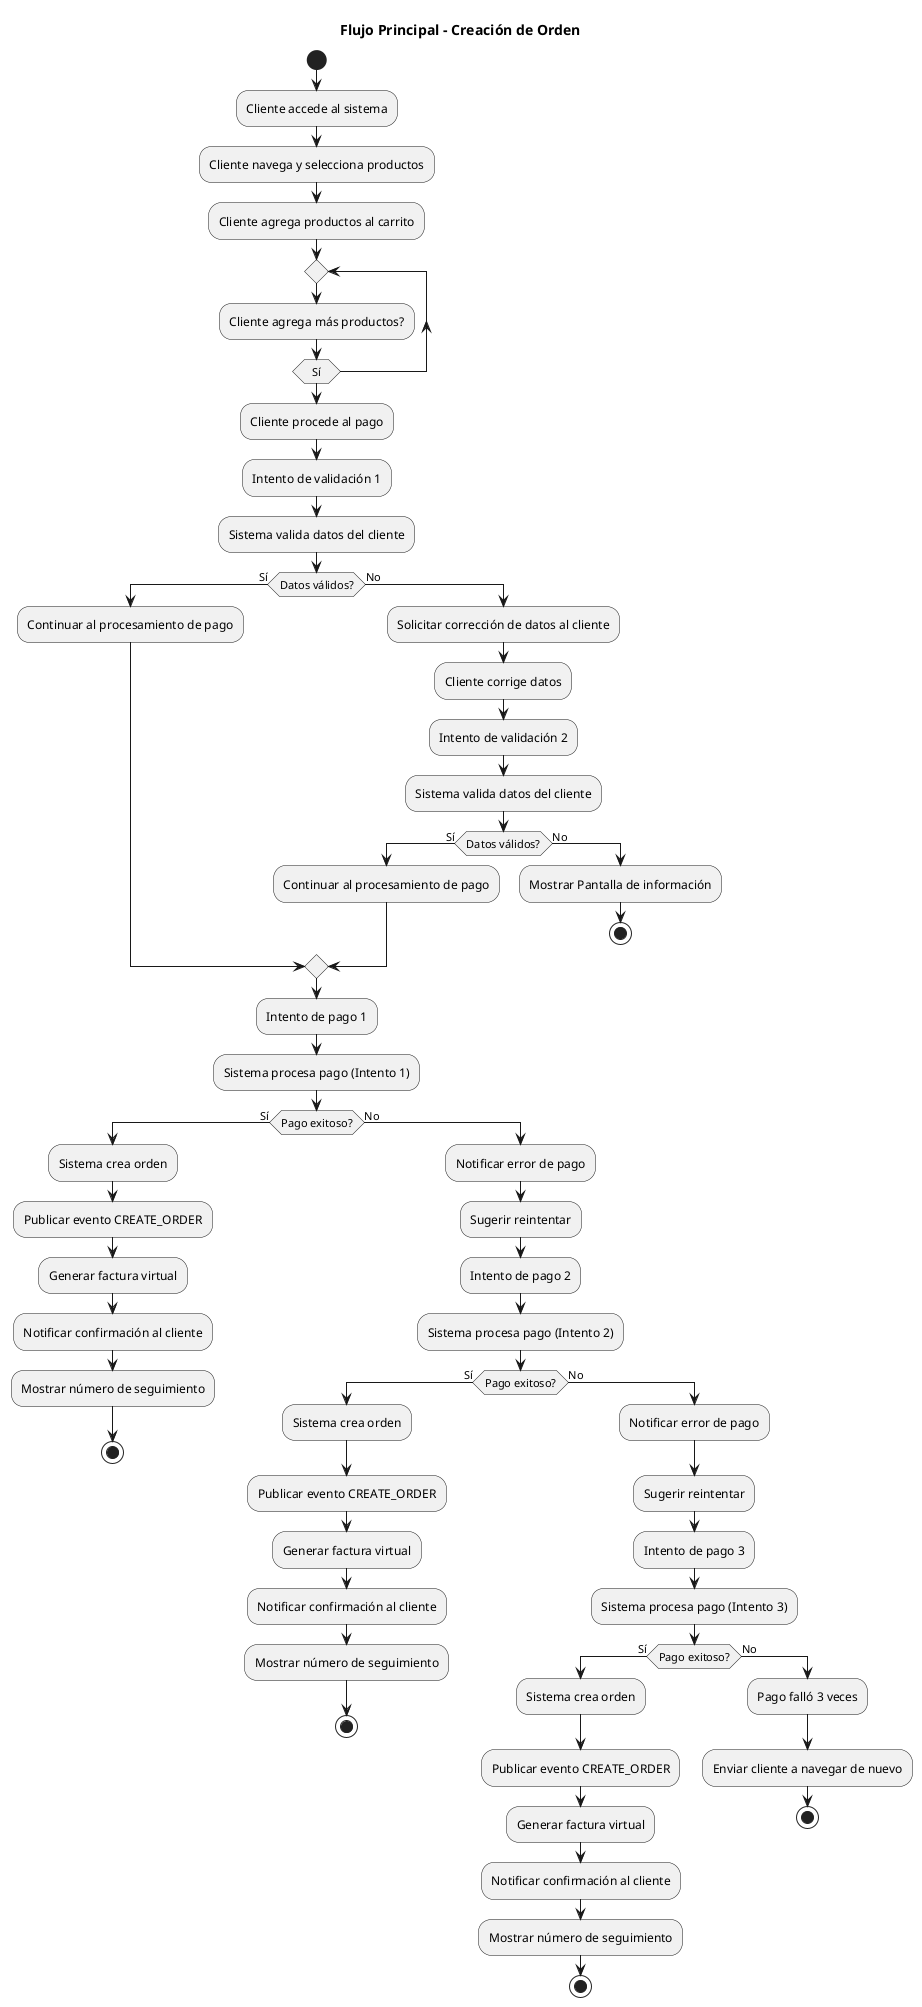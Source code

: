 @startuml FlujoCreacionOrden
title Flujo Principal - Creación de Orden
start

:Cliente accede al sistema;
:Cliente navega y selecciona productos;
:Cliente agrega productos al carrito;

repeat
    :Cliente agrega más productos?;
repeat while (Sí)

:Cliente procede al pago;

:Intento de validación 1;
:Sistema valida datos del cliente;
if (Datos válidos?) then (Sí)
    :Continuar al procesamiento de pago;
else (No)
    :Solicitar corrección de datos al cliente;
    :Cliente corrige datos;
    :Intento de validación 2;
    :Sistema valida datos del cliente;
    if (Datos válidos?) then (Sí)
        :Continuar al procesamiento de pago;
    else (No)
        :Mostrar Pantalla de información;
        stop
    endif
endif

:Intento de pago 1;
:Sistema procesa pago (Intento 1);
if (Pago exitoso?) then (Sí)
    :Sistema crea orden;
    :Publicar evento CREATE_ORDER;
    :Generar factura virtual;
    :Notificar confirmación al cliente;
    :Mostrar número de seguimiento;
    stop
else (No)
    :Notificar error de pago;
    :Sugerir reintentar;
    :Intento de pago 2;
    :Sistema procesa pago (Intento 2);
    if (Pago exitoso?) then (Sí)
        :Sistema crea orden;
        :Publicar evento CREATE_ORDER;
        :Generar factura virtual;
        :Notificar confirmación al cliente;
        :Mostrar número de seguimiento;
        stop
    else (No)
        :Notificar error de pago;
        :Sugerir reintentar;
        :Intento de pago 3;
        :Sistema procesa pago (Intento 3);
        if (Pago exitoso?) then (Sí)
            :Sistema crea orden;
            :Publicar evento CREATE_ORDER;
            :Generar factura virtual;
            :Notificar confirmación al cliente;
            :Mostrar número de seguimiento;
            stop
        else (No)
            :Pago falló 3 veces;
            :Enviar cliente a navegar de nuevo;
            stop
        endif
    endif
endif

@enduml